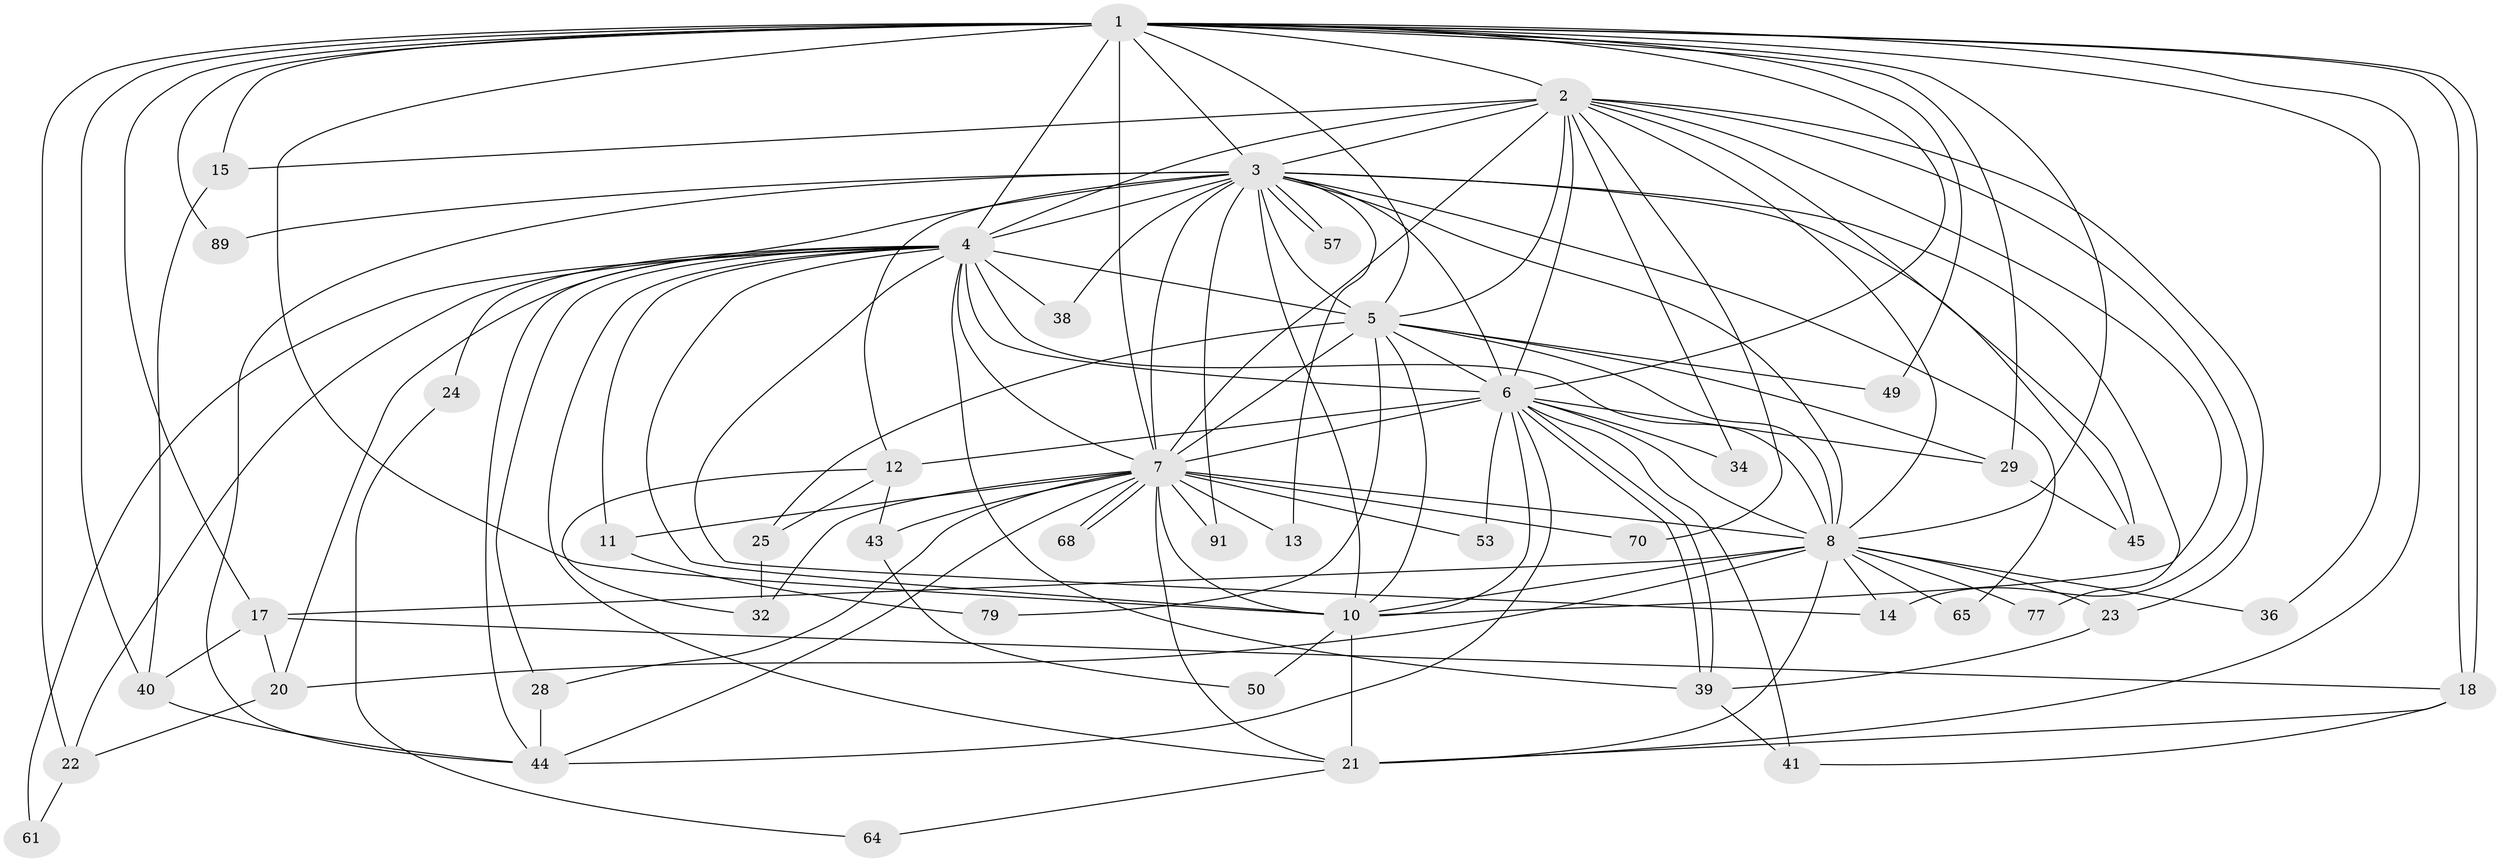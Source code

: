 // original degree distribution, {23: 0.010638297872340425, 17: 0.010638297872340425, 22: 0.010638297872340425, 21: 0.010638297872340425, 14: 0.010638297872340425, 26: 0.010638297872340425, 25: 0.010638297872340425, 20: 0.010638297872340425, 13: 0.010638297872340425, 18: 0.010638297872340425, 3: 0.14893617021276595, 5: 0.06382978723404255, 2: 0.5638297872340425, 4: 0.09574468085106383, 6: 0.010638297872340425, 7: 0.010638297872340425}
// Generated by graph-tools (version 1.1) at 2025/14/03/09/25 04:14:14]
// undirected, 47 vertices, 130 edges
graph export_dot {
graph [start="1"]
  node [color=gray90,style=filled];
  1;
  2;
  3;
  4 [super="+9+85+73+37+55+54+35+46+31"];
  5;
  6;
  7 [super="+58"];
  8;
  10 [super="+67+81+84+27+33+19"];
  11;
  12;
  13;
  14;
  15 [super="+56+16"];
  17;
  18 [super="+80+71"];
  20 [super="+47"];
  21 [super="+88+42+51+30+69"];
  22;
  23;
  24;
  25;
  28;
  29 [super="+90"];
  32 [super="+75"];
  34;
  36;
  38;
  39 [super="+60+72"];
  40;
  41;
  43;
  44 [super="+83+52+63"];
  45 [super="+66+94"];
  49;
  50;
  53;
  57;
  61;
  64;
  65;
  68;
  70;
  77;
  79;
  89;
  91;
  1 -- 2;
  1 -- 3;
  1 -- 4 [weight=3];
  1 -- 5;
  1 -- 6;
  1 -- 7;
  1 -- 8;
  1 -- 10 [weight=3];
  1 -- 15;
  1 -- 17;
  1 -- 18;
  1 -- 18;
  1 -- 22;
  1 -- 29;
  1 -- 36;
  1 -- 40;
  1 -- 49;
  1 -- 89;
  1 -- 21;
  2 -- 3;
  2 -- 4 [weight=3];
  2 -- 5;
  2 -- 6;
  2 -- 7;
  2 -- 8;
  2 -- 10;
  2 -- 14;
  2 -- 15 [weight=2];
  2 -- 23;
  2 -- 34;
  2 -- 45;
  2 -- 70;
  3 -- 4 [weight=2];
  3 -- 5;
  3 -- 6;
  3 -- 7;
  3 -- 8;
  3 -- 10;
  3 -- 12;
  3 -- 13;
  3 -- 20;
  3 -- 38;
  3 -- 44;
  3 -- 57;
  3 -- 57;
  3 -- 65;
  3 -- 77;
  3 -- 89;
  3 -- 91;
  3 -- 45 [weight=2];
  4 -- 5 [weight=3];
  4 -- 6 [weight=5];
  4 -- 7 [weight=2];
  4 -- 8 [weight=2];
  4 -- 10 [weight=4];
  4 -- 11;
  4 -- 28;
  4 -- 38;
  4 -- 24;
  4 -- 39;
  4 -- 22;
  4 -- 21;
  4 -- 44;
  4 -- 61;
  4 -- 14;
  5 -- 6;
  5 -- 7;
  5 -- 8;
  5 -- 10;
  5 -- 25;
  5 -- 29;
  5 -- 49;
  5 -- 79;
  6 -- 7 [weight=2];
  6 -- 8;
  6 -- 10 [weight=4];
  6 -- 12;
  6 -- 34;
  6 -- 39 [weight=2];
  6 -- 39;
  6 -- 41;
  6 -- 44 [weight=2];
  6 -- 53;
  6 -- 29;
  7 -- 8;
  7 -- 10 [weight=3];
  7 -- 11;
  7 -- 13;
  7 -- 28;
  7 -- 43;
  7 -- 53;
  7 -- 68;
  7 -- 68;
  7 -- 70;
  7 -- 91;
  7 -- 21 [weight=2];
  7 -- 32;
  7 -- 44;
  8 -- 10 [weight=3];
  8 -- 14;
  8 -- 17;
  8 -- 20;
  8 -- 21 [weight=2];
  8 -- 23;
  8 -- 36;
  8 -- 65;
  8 -- 77;
  10 -- 21 [weight=2];
  10 -- 50;
  11 -- 79;
  12 -- 25;
  12 -- 32;
  12 -- 43;
  15 -- 40;
  17 -- 40;
  17 -- 20;
  17 -- 18;
  18 -- 41;
  18 -- 21 [weight=2];
  20 -- 22;
  21 -- 64;
  22 -- 61;
  23 -- 39;
  24 -- 64;
  25 -- 32;
  28 -- 44 [weight=2];
  29 -- 45;
  39 -- 41;
  40 -- 44;
  43 -- 50;
}
